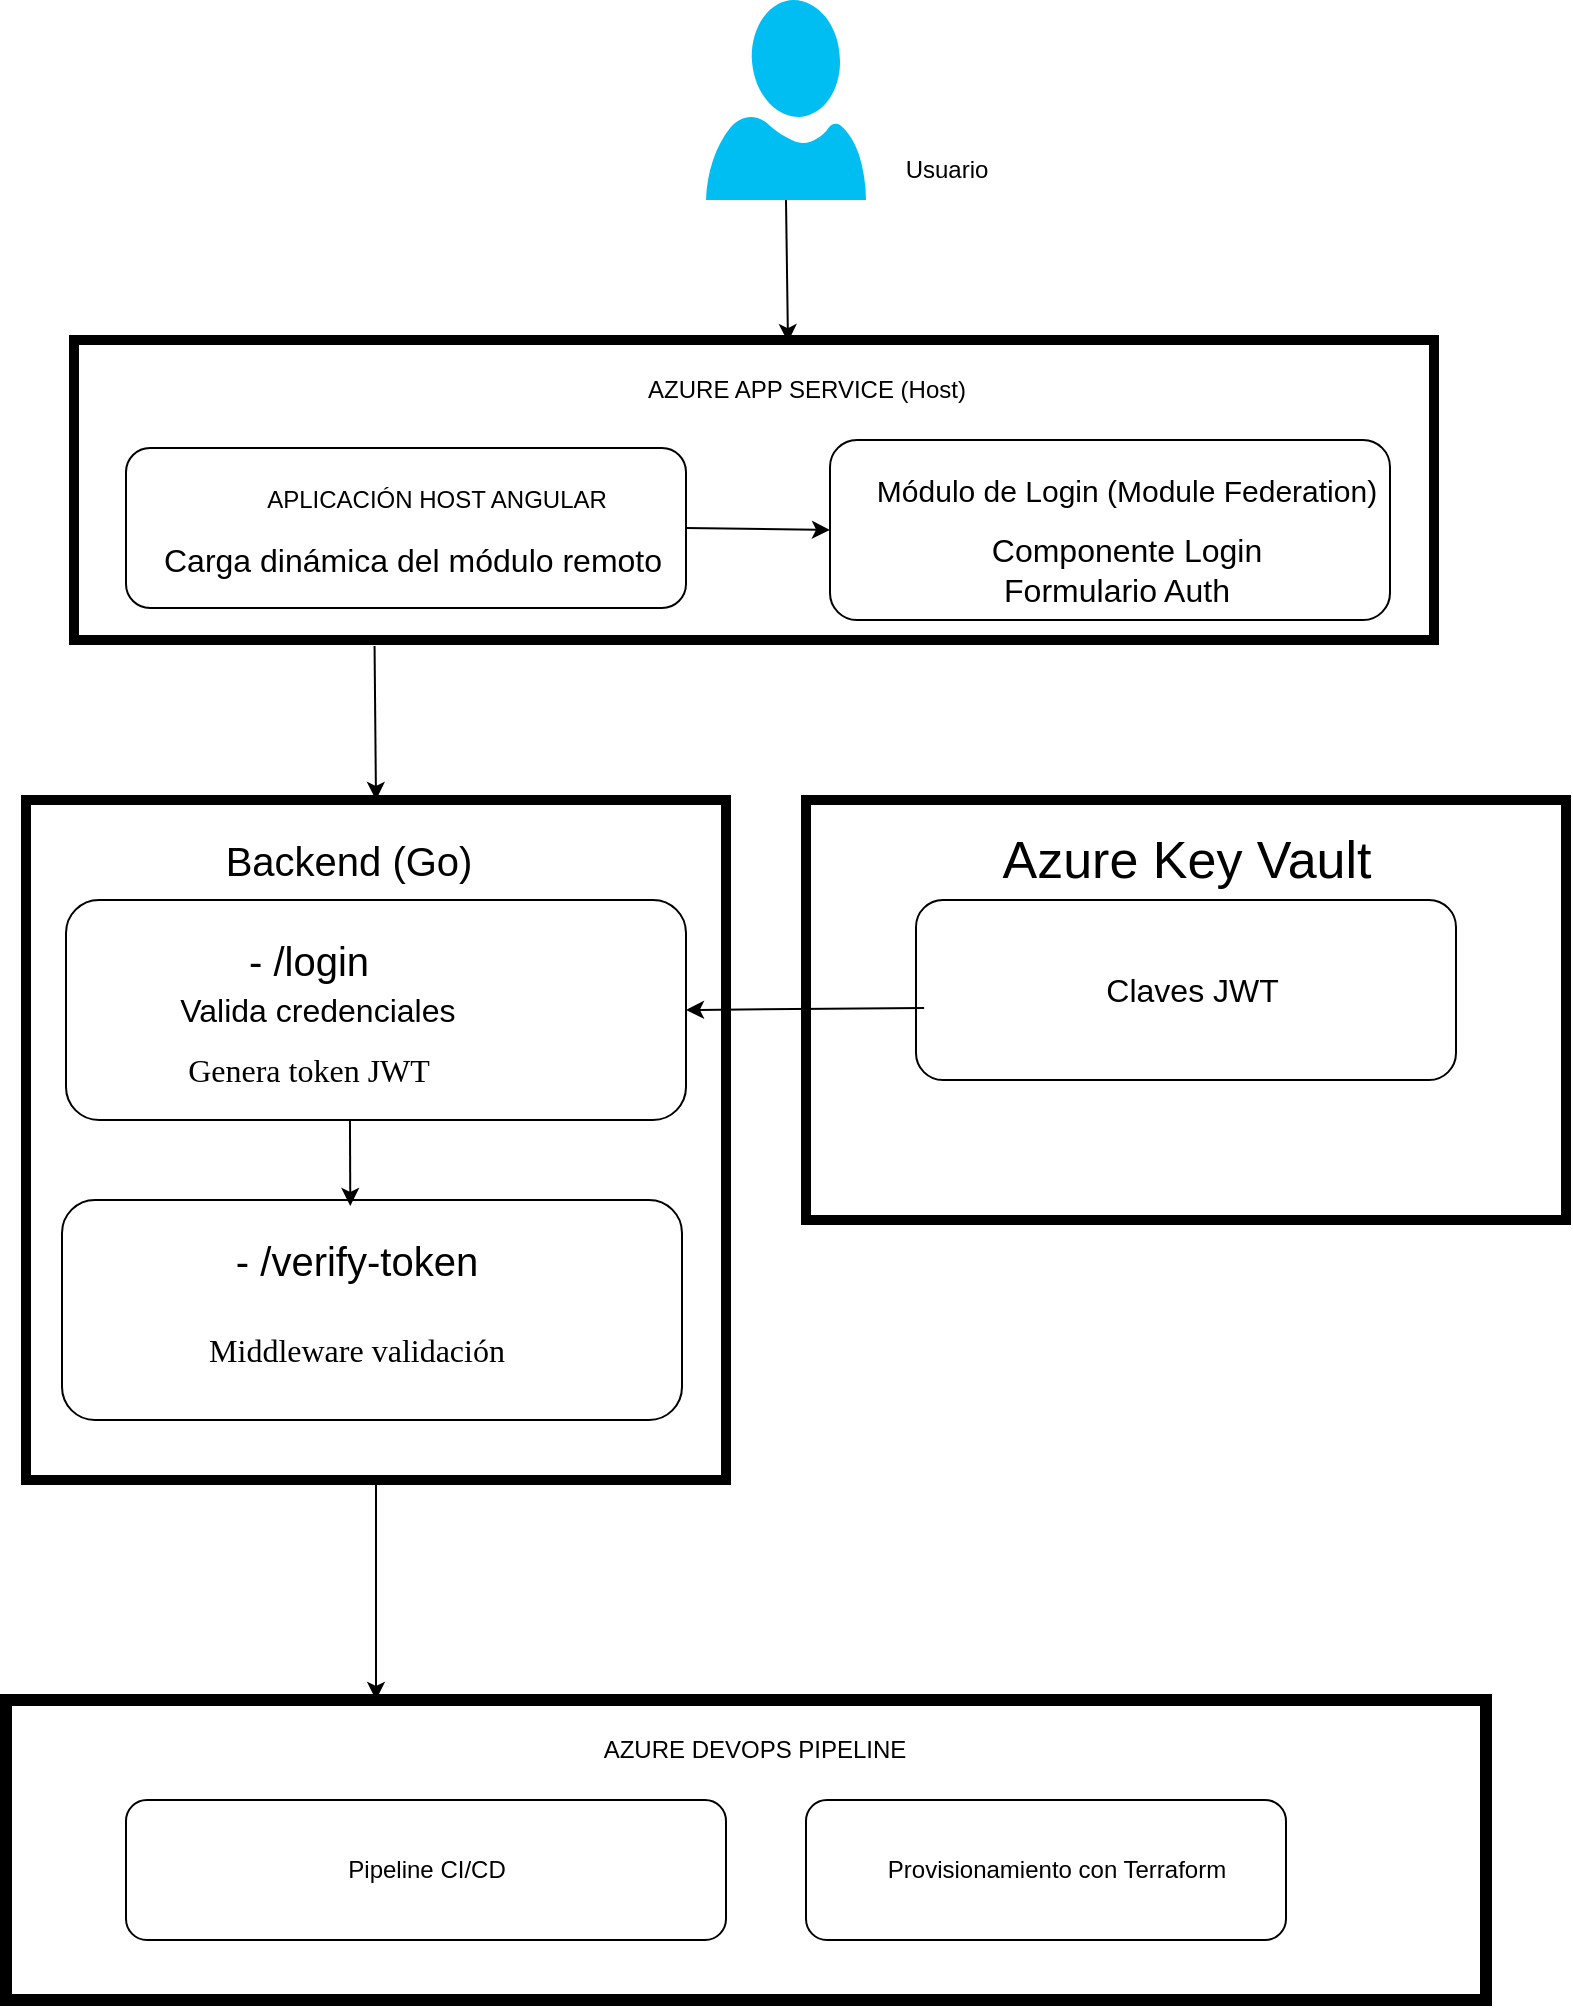 <mxfile version="26.2.14">
  <diagram name="Página-1" id="63sJx7p0fjsL__BPdT78">
    <mxGraphModel dx="872" dy="439" grid="1" gridSize="10" guides="1" tooltips="1" connect="1" arrows="1" fold="1" page="1" pageScale="1" pageWidth="827" pageHeight="1169" math="0" shadow="0">
      <root>
        <mxCell id="0" />
        <mxCell id="1" parent="0" />
        <mxCell id="lh81zeSOnPByYm7LNfF6-6" value="&lt;font style=&quot;font-size: 20px;&quot;&gt;&lt;br&gt;&lt;/font&gt;&lt;pre style=&quot;font-family: Menlo, &amp;quot;Roboto Mono&amp;quot;, &amp;quot;Courier New&amp;quot;, Courier, monospace, Inter, sans-serif; overflow: auto; padding: 9.144px 13.716px; white-space: pre-wrap; word-break: break-all; font-style: normal; font-variant-ligatures: normal; font-variant-caps: normal; font-weight: 400; letter-spacing: normal; orphans: 2; text-align: start; text-indent: 0px; text-transform: none; widows: 2; word-spacing: 0px; -webkit-text-stroke-width: 0px; text-decoration-thickness: initial; text-decoration-style: initial; text-decoration-color: initial; margin: 0px !important;&quot;&gt;&lt;br&gt;&lt;/pre&gt;&lt;div&gt;&lt;br&gt;&lt;/div&gt;" style="rounded=0;whiteSpace=wrap;html=1;strokeColor=light-dark(#000000,#009900);strokeWidth=5;" parent="1" vertex="1">
          <mxGeometry x="40" y="410" width="350" height="340" as="geometry" />
        </mxCell>
        <mxCell id="lh81zeSOnPByYm7LNfF6-40" value="" style="rounded=1;whiteSpace=wrap;html=1;" parent="1" vertex="1">
          <mxGeometry x="58" y="610" width="310" height="110" as="geometry" />
        </mxCell>
        <mxCell id="lh81zeSOnPByYm7LNfF6-38" value="" style="rounded=1;whiteSpace=wrap;html=1;" parent="1" vertex="1">
          <mxGeometry x="60" y="460" width="310" height="110" as="geometry" />
        </mxCell>
        <mxCell id="lh81zeSOnPByYm7LNfF6-8" value="" style="rounded=0;whiteSpace=wrap;html=1;strokeColor=light-dark(#000000,#3399FF);strokeWidth=5;" parent="1" vertex="1">
          <mxGeometry x="64" y="180" width="680" height="150" as="geometry" />
        </mxCell>
        <mxCell id="lh81zeSOnPByYm7LNfF6-34" value="" style="rounded=1;whiteSpace=wrap;html=1;" parent="1" vertex="1">
          <mxGeometry x="90" y="234" width="280" height="80" as="geometry" />
        </mxCell>
        <mxCell id="lh81zeSOnPByYm7LNfF6-21" value="" style="rounded=1;whiteSpace=wrap;html=1;" parent="1" vertex="1">
          <mxGeometry x="442" y="230" width="280" height="90" as="geometry" />
        </mxCell>
        <mxCell id="lh81zeSOnPByYm7LNfF6-3" value="Usuario" style="text;html=1;align=center;verticalAlign=middle;resizable=0;points=[];autosize=1;strokeColor=none;fillColor=none;" parent="1" vertex="1">
          <mxGeometry x="470" y="80" width="60" height="30" as="geometry" />
        </mxCell>
        <mxCell id="lh81zeSOnPByYm7LNfF6-12" value="" style="shape=image;html=1;verticalAlign=top;verticalLabelPosition=bottom;labelBackgroundColor=#ffffff;imageAspect=0;aspect=fixed;image=https://cdn0.iconfinder.com/data/icons/long-shadow-web-icons/512/angular-symbol-128.png" parent="1" vertex="1">
          <mxGeometry x="101" y="240" width="40" height="40" as="geometry" />
        </mxCell>
        <mxCell id="lh81zeSOnPByYm7LNfF6-17" value="Módulo de Login (Module Federation)" style="text;html=1;align=center;verticalAlign=middle;resizable=0;points=[];autosize=1;strokeColor=none;fillColor=none;fontSize=15;" parent="1" vertex="1">
          <mxGeometry x="455" y="240" width="270" height="30" as="geometry" />
        </mxCell>
        <mxCell id="lh81zeSOnPByYm7LNfF6-19" value="" style="rounded=0;whiteSpace=wrap;html=1;strokeColor=light-dark(#000000,#FFFF00);strokeWidth=5;" parent="1" vertex="1">
          <mxGeometry x="430" y="410" width="380" height="210" as="geometry" />
        </mxCell>
        <mxCell id="lh81zeSOnPByYm7LNfF6-22" value="" style="endArrow=classic;html=1;rounded=0;exitX=0.5;exitY=1;exitDx=0;exitDy=0;exitPerimeter=0;entryX=0.525;entryY=0.007;entryDx=0;entryDy=0;entryPerimeter=0;" parent="1" source="lh81zeSOnPByYm7LNfF6-10" target="lh81zeSOnPByYm7LNfF6-8" edge="1">
          <mxGeometry width="50" height="50" relative="1" as="geometry">
            <mxPoint x="180" y="300.54" as="sourcePoint" />
            <mxPoint x="290" y="310.004" as="targetPoint" />
          </mxGeometry>
        </mxCell>
        <mxCell id="lh81zeSOnPByYm7LNfF6-10" value="" style="verticalLabelPosition=bottom;html=1;verticalAlign=top;align=center;strokeColor=none;fillColor=#00BEF2;shape=mxgraph.azure.user;" parent="1" vertex="1">
          <mxGeometry x="380" y="10" width="80" height="100" as="geometry" />
        </mxCell>
        <mxCell id="lh81zeSOnPByYm7LNfF6-24" value="Backend (Go)" style="text;html=1;align=center;verticalAlign=middle;resizable=0;points=[];autosize=1;strokeColor=none;fillColor=none;fontSize=20;" parent="1" vertex="1">
          <mxGeometry x="126" y="420" width="150" height="40" as="geometry" />
        </mxCell>
        <mxCell id="lh81zeSOnPByYm7LNfF6-26" value="- /login" style="text;html=1;align=center;verticalAlign=middle;resizable=0;points=[];autosize=1;strokeColor=none;fillColor=none;fontSize=20;" parent="1" vertex="1">
          <mxGeometry x="141" y="470" width="80" height="40" as="geometry" />
        </mxCell>
        <mxCell id="lh81zeSOnPByYm7LNfF6-27" value="- /verify-token" style="text;html=1;align=center;verticalAlign=middle;resizable=0;points=[];autosize=1;strokeColor=none;fillColor=none;fontSize=20;" parent="1" vertex="1">
          <mxGeometry x="135" y="620" width="140" height="40" as="geometry" />
        </mxCell>
        <mxCell id="lh81zeSOnPByYm7LNfF6-30" value="Azure Key Vault " style="text;html=1;align=center;verticalAlign=middle;resizable=0;points=[];autosize=1;strokeColor=none;fillColor=none;fontSize=26;" parent="1" vertex="1">
          <mxGeometry x="515" y="420" width="210" height="40" as="geometry" />
        </mxCell>
        <mxCell id="lh81zeSOnPByYm7LNfF6-35" value="APLICACIÓN HOST ANGULAR" style="text;html=1;align=center;verticalAlign=middle;resizable=0;points=[];autosize=1;strokeColor=none;fillColor=none;" parent="1" vertex="1">
          <mxGeometry x="150" y="245" width="190" height="30" as="geometry" />
        </mxCell>
        <mxCell id="lh81zeSOnPByYm7LNfF6-36" value="AZURE APP SERVICE (Host)" style="text;html=1;align=center;verticalAlign=middle;resizable=0;points=[];autosize=1;strokeColor=none;fillColor=none;" parent="1" vertex="1">
          <mxGeometry x="340" y="190" width="180" height="30" as="geometry" />
        </mxCell>
        <mxCell id="lh81zeSOnPByYm7LNfF6-37" value="" style="endArrow=classic;html=1;rounded=0;exitX=1;exitY=0.5;exitDx=0;exitDy=0;entryX=0;entryY=0.5;entryDx=0;entryDy=0;" parent="1" source="lh81zeSOnPByYm7LNfF6-34" target="lh81zeSOnPByYm7LNfF6-21" edge="1">
          <mxGeometry width="50" height="50" relative="1" as="geometry">
            <mxPoint x="370" y="350" as="sourcePoint" />
            <mxPoint x="420" y="300" as="targetPoint" />
          </mxGeometry>
        </mxCell>
        <mxCell id="lh81zeSOnPByYm7LNfF6-39" value="" style="rounded=1;whiteSpace=wrap;html=1;" parent="1" vertex="1">
          <mxGeometry x="485" y="460" width="270" height="90" as="geometry" />
        </mxCell>
        <mxCell id="lh81zeSOnPByYm7LNfF6-41" value="" style="rounded=0;whiteSpace=wrap;html=1;strokeColor=light-dark(#000000,#B3B3B3);strokeWidth=6;" parent="1" vertex="1">
          <mxGeometry x="30" y="860" width="740" height="150" as="geometry" />
        </mxCell>
        <mxCell id="lh81zeSOnPByYm7LNfF6-42" value="AZURE DEVOPS PIPELINE" style="text;html=1;align=center;verticalAlign=middle;resizable=0;points=[];autosize=1;strokeColor=none;fillColor=none;" parent="1" vertex="1">
          <mxGeometry x="319" y="870" width="170" height="30" as="geometry" />
        </mxCell>
        <mxCell id="lh81zeSOnPByYm7LNfF6-43" value="" style="endArrow=classic;html=1;rounded=0;exitX=0.221;exitY=1.02;exitDx=0;exitDy=0;exitPerimeter=0;entryX=0.5;entryY=0;entryDx=0;entryDy=0;" parent="1" source="lh81zeSOnPByYm7LNfF6-8" target="lh81zeSOnPByYm7LNfF6-6" edge="1">
          <mxGeometry width="50" height="50" relative="1" as="geometry">
            <mxPoint x="370" y="500" as="sourcePoint" />
            <mxPoint x="420" y="450" as="targetPoint" />
          </mxGeometry>
        </mxCell>
        <mxCell id="lh81zeSOnPByYm7LNfF6-44" value="" style="endArrow=classic;html=1;rounded=0;exitX=0.5;exitY=1;exitDx=0;exitDy=0;entryX=0.25;entryY=0;entryDx=0;entryDy=0;" parent="1" source="lh81zeSOnPByYm7LNfF6-6" target="lh81zeSOnPByYm7LNfF6-41" edge="1">
          <mxGeometry width="50" height="50" relative="1" as="geometry">
            <mxPoint x="370" y="900" as="sourcePoint" />
            <mxPoint x="420" y="850" as="targetPoint" />
          </mxGeometry>
        </mxCell>
        <mxCell id="lh81zeSOnPByYm7LNfF6-45" value="" style="rounded=1;whiteSpace=wrap;html=1;" parent="1" vertex="1">
          <mxGeometry x="90" y="910" width="300" height="70" as="geometry" />
        </mxCell>
        <mxCell id="lh81zeSOnPByYm7LNfF6-46" value="Pipeline CI/CD" style="text;html=1;align=center;verticalAlign=middle;resizable=0;points=[];autosize=1;strokeColor=none;fillColor=none;" parent="1" vertex="1">
          <mxGeometry x="190" y="930" width="100" height="30" as="geometry" />
        </mxCell>
        <mxCell id="lh81zeSOnPByYm7LNfF6-47" value="" style="rounded=1;whiteSpace=wrap;html=1;" parent="1" vertex="1">
          <mxGeometry x="430" y="910" width="240" height="70" as="geometry" />
        </mxCell>
        <mxCell id="lh81zeSOnPByYm7LNfF6-48" value="Provisionamiento con Terraform" style="text;html=1;align=center;verticalAlign=middle;resizable=0;points=[];autosize=1;strokeColor=none;fillColor=none;" parent="1" vertex="1">
          <mxGeometry x="460" y="930" width="190" height="30" as="geometry" />
        </mxCell>
        <mxCell id="96TUFsTK2_R8ocL8Sw7e-1" value="&lt;span style=&quot;font-size:12.0pt;mso-bidi-font-size:11.0pt;&lt;br/&gt;font-family:&amp;quot;Times New Roman&amp;quot;,serif;mso-fareast-font-family:&amp;quot;Times New Roman&amp;quot;;&lt;br/&gt;mso-ansi-language:ES-CO;mso-fareast-language:EN-US;mso-bidi-language:AR-SA&quot;&gt;Valida credenciales&amp;nbsp; &amp;nbsp; &amp;nbsp; &amp;nbsp;&lt;/span&gt;" style="text;html=1;align=center;verticalAlign=middle;resizable=0;points=[];autosize=1;strokeColor=none;fillColor=none;" vertex="1" parent="1">
          <mxGeometry x="106" y="500" width="190" height="30" as="geometry" />
        </mxCell>
        <mxCell id="96TUFsTK2_R8ocL8Sw7e-2" value="&lt;span style=&quot;font-size:12.0pt;mso-bidi-font-size:&lt;br/&gt;11.0pt;font-family:&amp;quot;Times New Roman&amp;quot;,serif;mso-fareast-font-family:&amp;quot;Times New Roman&amp;quot;;&lt;br/&gt;mso-ansi-language:EN-US;mso-fareast-language:EN-US;mso-bidi-language:AR-SA&quot; lang=&quot;EN-US&quot;&gt;Genera token JWT&lt;/span&gt;" style="text;html=1;align=center;verticalAlign=middle;resizable=0;points=[];autosize=1;strokeColor=none;fillColor=none;" vertex="1" parent="1">
          <mxGeometry x="111" y="530" width="140" height="30" as="geometry" />
        </mxCell>
        <mxCell id="96TUFsTK2_R8ocL8Sw7e-3" value="&lt;span style=&quot;font-size:12.0pt;mso-bidi-font-size:&lt;br/&gt;11.0pt;font-family:&amp;quot;Times New Roman&amp;quot;,serif;mso-fareast-font-family:&amp;quot;Times New Roman&amp;quot;;&lt;br/&gt;mso-ansi-language:EN-US;mso-fareast-language:EN-US;mso-bidi-language:AR-SA&quot; lang=&quot;EN-US&quot;&gt;Middleware validación&amp;nbsp; &amp;nbsp; &amp;nbsp;&lt;/span&gt;" style="text;html=1;align=center;verticalAlign=middle;resizable=0;points=[];autosize=1;strokeColor=none;fillColor=none;" vertex="1" parent="1">
          <mxGeometry x="120" y="670" width="190" height="30" as="geometry" />
        </mxCell>
        <mxCell id="96TUFsTK2_R8ocL8Sw7e-5" value="&lt;span style=&quot;font-size:12.0pt;mso-bidi-font-size:11.0pt;&lt;br/&gt;font-family:&amp;quot;Times New Roman&amp;quot;,serif;mso-fareast-font-family:&amp;quot;Times New Roman&amp;quot;;&lt;br/&gt;mso-ansi-language:ES-CO;mso-fareast-language:EN-US;mso-bidi-language:AR-SA&quot;&gt;Claves JWT&amp;nbsp; &amp;nbsp; &amp;nbsp; &amp;nbsp; &amp;nbsp;&amp;nbsp;&lt;/span&gt;" style="text;html=1;align=center;verticalAlign=middle;resizable=0;points=[];autosize=1;strokeColor=none;fillColor=none;" vertex="1" parent="1">
          <mxGeometry x="570" y="490" width="150" height="30" as="geometry" />
        </mxCell>
        <mxCell id="96TUFsTK2_R8ocL8Sw7e-6" value="" style="endArrow=classic;html=1;rounded=0;exitX=0.015;exitY=0.6;exitDx=0;exitDy=0;exitPerimeter=0;entryX=1;entryY=0.5;entryDx=0;entryDy=0;" edge="1" parent="1" source="lh81zeSOnPByYm7LNfF6-39" target="lh81zeSOnPByYm7LNfF6-38">
          <mxGeometry width="50" height="50" relative="1" as="geometry">
            <mxPoint x="390" y="560" as="sourcePoint" />
            <mxPoint x="440" y="510" as="targetPoint" />
          </mxGeometry>
        </mxCell>
        <mxCell id="96TUFsTK2_R8ocL8Sw7e-7" value="" style="endArrow=classic;html=1;rounded=0;exitX=0.458;exitY=1;exitDx=0;exitDy=0;exitPerimeter=0;entryX=0.465;entryY=0.027;entryDx=0;entryDy=0;entryPerimeter=0;" edge="1" parent="1" source="lh81zeSOnPByYm7LNfF6-38" target="lh81zeSOnPByYm7LNfF6-40">
          <mxGeometry width="50" height="50" relative="1" as="geometry">
            <mxPoint x="390" y="560" as="sourcePoint" />
            <mxPoint x="440" y="510" as="targetPoint" />
          </mxGeometry>
        </mxCell>
        <mxCell id="96TUFsTK2_R8ocL8Sw7e-8" value="&lt;span style=&quot;font-size:12.0pt;mso-bidi-font-size:11.0pt;&lt;br/&gt;font-family:&amp;quot;Times New Roman&amp;quot;,serif;mso-fareast-font-family:&amp;quot;Times New Roman&amp;quot;;&lt;br/&gt;mso-ansi-language:ES-CO;mso-fareast-language:EN-US;mso-bidi-language:AR-SA&quot;&gt;Carga dinámica del&amp;nbsp;&lt;/span&gt;&lt;span style=&quot;font-size:12.0pt;mso-bidi-font-size:11.0pt;&lt;br/&gt;font-family:&amp;quot;Times New Roman&amp;quot;,serif;mso-fareast-font-family:&amp;quot;Times New Roman&amp;quot;;&lt;br/&gt;mso-ansi-language:ES-CO;mso-fareast-language:EN-US;mso-bidi-language:AR-SA&quot;&gt;módulo remoto&lt;/span&gt;" style="text;html=1;align=center;verticalAlign=middle;resizable=0;points=[];autosize=1;strokeColor=none;fillColor=none;" vertex="1" parent="1">
          <mxGeometry x="98" y="275" width="270" height="30" as="geometry" />
        </mxCell>
        <mxCell id="96TUFsTK2_R8ocL8Sw7e-9" value="&lt;span style=&quot;font-size:12.0pt;mso-bidi-font-size:11.0pt;&lt;br/&gt;font-family:&amp;quot;Times New Roman&amp;quot;,serif;mso-fareast-font-family:&amp;quot;Times New Roman&amp;quot;;&lt;br/&gt;mso-ansi-language:ES-CO;mso-fareast-language:EN-US;mso-bidi-language:AR-SA&quot;&gt;Componente Login&lt;/span&gt;" style="text;html=1;align=center;verticalAlign=middle;resizable=0;points=[];autosize=1;strokeColor=none;fillColor=none;" vertex="1" parent="1">
          <mxGeometry x="510" y="270" width="160" height="30" as="geometry" />
        </mxCell>
        <mxCell id="96TUFsTK2_R8ocL8Sw7e-10" value="&lt;span style=&quot;font-size:12.0pt;mso-bidi-font-size:11.0pt;&lt;br/&gt;font-family:&amp;quot;Times New Roman&amp;quot;,serif;mso-fareast-font-family:&amp;quot;Times New Roman&amp;quot;;&lt;br/&gt;mso-ansi-language:ES-CO;mso-fareast-language:EN-US;mso-bidi-language:AR-SA&quot;&gt;Formulario Auth&lt;/span&gt;" style="text;html=1;align=center;verticalAlign=middle;resizable=0;points=[];autosize=1;strokeColor=none;fillColor=none;" vertex="1" parent="1">
          <mxGeometry x="515" y="290" width="140" height="30" as="geometry" />
        </mxCell>
      </root>
    </mxGraphModel>
  </diagram>
</mxfile>
